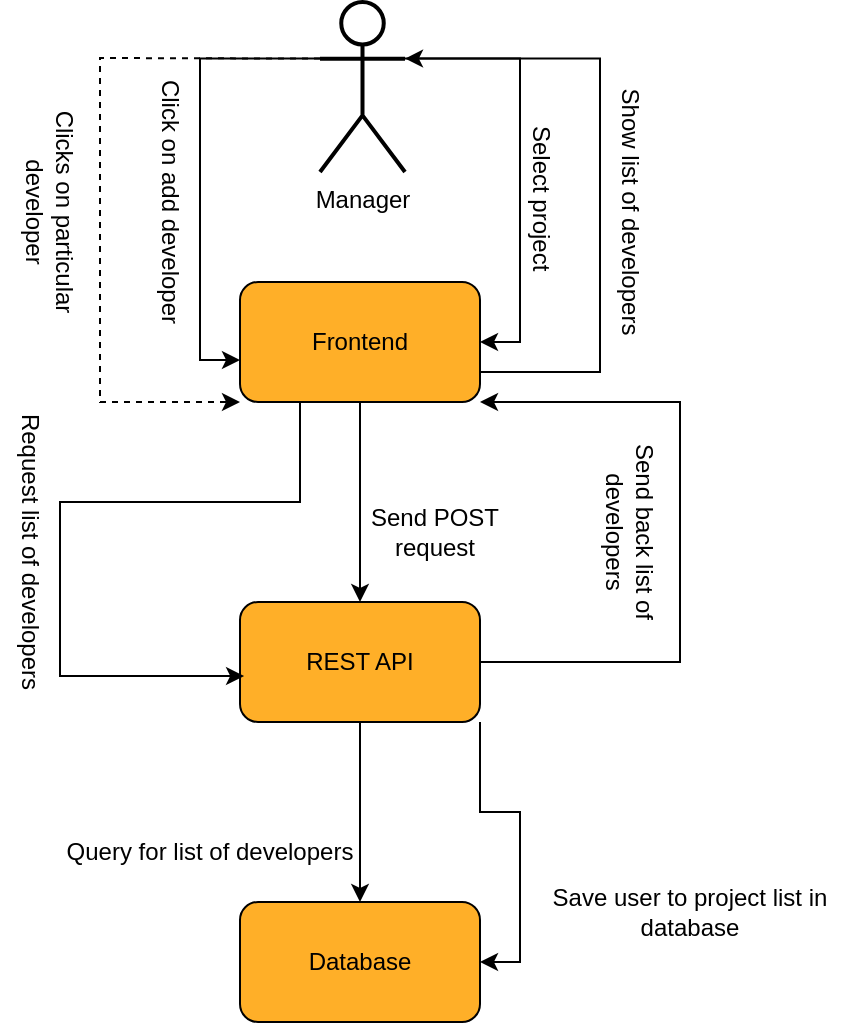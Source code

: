 <mxfile version="16.4.3" type="device"><diagram id="Atds_mXYW4xsBWith-Jp" name="Page-1"><mxGraphModel dx="630" dy="472" grid="1" gridSize="10" guides="1" tooltips="1" connect="1" arrows="1" fold="1" page="1" pageScale="1" pageWidth="850" pageHeight="1100" math="0" shadow="0"><root><mxCell id="0"/><mxCell id="1" parent="0"/><mxCell id="atQWX-M8YjNty-R5tyEd-12" value="" style="group;fontSize=12;" parent="1" vertex="1" connectable="0"><mxGeometry x="240" y="600" width="120" height="60" as="geometry"/></mxCell><mxCell id="atQWX-M8YjNty-R5tyEd-13" value="" style="rounded=1;whiteSpace=wrap;html=1;fillColor=#FFAF28;fontSize=12;" parent="atQWX-M8YjNty-R5tyEd-12" vertex="1"><mxGeometry width="120" height="60" as="geometry"/></mxCell><mxCell id="atQWX-M8YjNty-R5tyEd-14" value="&lt;font style=&quot;font-size: 12px;&quot;&gt;Frontend&lt;/font&gt;" style="text;html=1;strokeColor=none;fillColor=none;align=center;verticalAlign=middle;whiteSpace=wrap;rounded=0;fontSize=12;" parent="atQWX-M8YjNty-R5tyEd-12" vertex="1"><mxGeometry x="30" y="15" width="60" height="30" as="geometry"/></mxCell><mxCell id="atQWX-M8YjNty-R5tyEd-15" value="" style="group;fontSize=12;" parent="1" vertex="1" connectable="0"><mxGeometry x="240" y="760" width="120" height="60" as="geometry"/></mxCell><mxCell id="atQWX-M8YjNty-R5tyEd-16" value="" style="rounded=1;whiteSpace=wrap;html=1;fillColor=#FFAF28;fontSize=12;" parent="atQWX-M8YjNty-R5tyEd-15" vertex="1"><mxGeometry width="120" height="60" as="geometry"/></mxCell><mxCell id="atQWX-M8YjNty-R5tyEd-17" value="&lt;font style=&quot;font-size: 12px;&quot;&gt;REST API&lt;/font&gt;" style="text;html=1;strokeColor=none;fillColor=none;align=center;verticalAlign=middle;whiteSpace=wrap;rounded=0;fontSize=12;" parent="atQWX-M8YjNty-R5tyEd-15" vertex="1"><mxGeometry x="30" y="15" width="60" height="30" as="geometry"/></mxCell><mxCell id="zj9UsDtJBOaPfKUZhzdz-1" style="edgeStyle=orthogonalEdgeStyle;rounded=0;orthogonalLoop=1;jettySize=auto;html=1;exitX=1;exitY=0.333;exitDx=0;exitDy=0;exitPerimeter=0;" edge="1" parent="1" source="atQWX-M8YjNty-R5tyEd-19"><mxGeometry relative="1" as="geometry"><mxPoint x="360" y="630" as="targetPoint"/><Array as="points"><mxPoint x="380" y="488"/><mxPoint x="380" y="630"/></Array></mxGeometry></mxCell><mxCell id="zj9UsDtJBOaPfKUZhzdz-2" style="edgeStyle=orthogonalEdgeStyle;rounded=0;orthogonalLoop=1;jettySize=auto;html=1;exitX=0;exitY=0.333;exitDx=0;exitDy=0;exitPerimeter=0;entryX=0;entryY=0.65;entryDx=0;entryDy=0;entryPerimeter=0;" edge="1" parent="1" source="atQWX-M8YjNty-R5tyEd-19" target="atQWX-M8YjNty-R5tyEd-13"><mxGeometry relative="1" as="geometry"/></mxCell><mxCell id="atQWX-M8YjNty-R5tyEd-19" value="Manager" style="shape=umlActor;verticalLabelPosition=bottom;verticalAlign=top;html=1;outlineConnect=0;rounded=1;strokeWidth=2;fontSize=12;" parent="1" vertex="1"><mxGeometry x="280" y="460" width="42.5" height="85" as="geometry"/></mxCell><mxCell id="atQWX-M8YjNty-R5tyEd-22" value="" style="group;fontSize=12;" parent="1" vertex="1" connectable="0"><mxGeometry x="240" y="910" width="120" height="60" as="geometry"/></mxCell><mxCell id="atQWX-M8YjNty-R5tyEd-23" value="" style="rounded=1;whiteSpace=wrap;html=1;fillColor=#FFAF28;fontSize=12;" parent="atQWX-M8YjNty-R5tyEd-22" vertex="1"><mxGeometry width="120" height="60" as="geometry"/></mxCell><mxCell id="atQWX-M8YjNty-R5tyEd-24" value="&lt;font style=&quot;font-size: 12px&quot;&gt;Database&lt;/font&gt;" style="text;html=1;strokeColor=none;fillColor=none;align=center;verticalAlign=middle;whiteSpace=wrap;rounded=0;fontSize=12;" parent="atQWX-M8YjNty-R5tyEd-22" vertex="1"><mxGeometry x="30" y="15" width="60" height="30" as="geometry"/></mxCell><mxCell id="Rx7DOeq6tU4PqQZPAZNP-16" value="Click on add developer" style="text;html=1;strokeColor=none;fillColor=none;align=center;verticalAlign=middle;whiteSpace=wrap;rounded=0;rotation=90;" parent="1" vertex="1"><mxGeometry x="130" y="545" width="150" height="30" as="geometry"/></mxCell><mxCell id="Rx7DOeq6tU4PqQZPAZNP-18" value="Request list of developers" style="text;html=1;strokeColor=none;fillColor=none;align=center;verticalAlign=middle;whiteSpace=wrap;rounded=0;rotation=90;" parent="1" vertex="1"><mxGeometry x="60" y="720" width="150" height="30" as="geometry"/></mxCell><mxCell id="Rx7DOeq6tU4PqQZPAZNP-20" value="Query for list of developers" style="text;html=1;strokeColor=none;fillColor=none;align=center;verticalAlign=middle;whiteSpace=wrap;rounded=0;" parent="1" vertex="1"><mxGeometry x="150" y="870" width="150" height="30" as="geometry"/></mxCell><mxCell id="Rx7DOeq6tU4PqQZPAZNP-28" value="Clicks on particular developer" style="text;html=1;strokeColor=none;fillColor=none;align=center;verticalAlign=middle;whiteSpace=wrap;rounded=0;rotation=90;" parent="1" vertex="1"><mxGeometry x="70" y="550" width="150" height="30" as="geometry"/></mxCell><mxCell id="Rx7DOeq6tU4PqQZPAZNP-30" value="Send POST request" style="text;html=1;strokeColor=none;fillColor=none;align=center;verticalAlign=middle;whiteSpace=wrap;rounded=0;rotation=0;" parent="1" vertex="1"><mxGeometry x="290" y="720" width="95" height="10" as="geometry"/></mxCell><mxCell id="Rx7DOeq6tU4PqQZPAZNP-32" value="Save user to project list in database" style="text;html=1;strokeColor=none;fillColor=none;align=center;verticalAlign=middle;whiteSpace=wrap;rounded=0;" parent="1" vertex="1"><mxGeometry x="390" y="900" width="150" height="30" as="geometry"/></mxCell><mxCell id="zj9UsDtJBOaPfKUZhzdz-3" style="edgeStyle=orthogonalEdgeStyle;rounded=0;orthogonalLoop=1;jettySize=auto;html=1;exitX=1;exitY=0.75;exitDx=0;exitDy=0;entryX=1;entryY=0.333;entryDx=0;entryDy=0;entryPerimeter=0;" edge="1" parent="1" source="atQWX-M8YjNty-R5tyEd-13" target="atQWX-M8YjNty-R5tyEd-19"><mxGeometry relative="1" as="geometry"><Array as="points"><mxPoint x="420" y="645"/><mxPoint x="420" y="488"/></Array></mxGeometry></mxCell><mxCell id="Rx7DOeq6tU4PqQZPAZNP-27" value="" style="endArrow=classic;html=1;rounded=0;dashed=1;entryX=0;entryY=1;entryDx=0;entryDy=0;exitX=0;exitY=0.333;exitDx=0;exitDy=0;exitPerimeter=0;" parent="1" edge="1" target="atQWX-M8YjNty-R5tyEd-13" source="atQWX-M8YjNty-R5tyEd-19"><mxGeometry width="50" height="50" relative="1" as="geometry"><mxPoint x="380" y="774.5" as="sourcePoint"/><mxPoint x="550" y="774.5" as="targetPoint"/><Array as="points"><mxPoint x="170" y="488"/><mxPoint x="170" y="660"/></Array></mxGeometry></mxCell><mxCell id="Rx7DOeq6tU4PqQZPAZNP-26" value="Show list of developers" style="text;html=1;strokeColor=none;fillColor=none;align=center;verticalAlign=middle;whiteSpace=wrap;rounded=0;rotation=90;" parent="1" vertex="1"><mxGeometry x="360" y="550" width="150" height="30" as="geometry"/></mxCell><mxCell id="Rx7DOeq6tU4PqQZPAZNP-11" value="Select project" style="text;html=1;strokeColor=none;fillColor=none;align=center;verticalAlign=middle;whiteSpace=wrap;rounded=0;rotation=90;" parent="1" vertex="1"><mxGeometry x="310" y="542.5" width="160" height="31.66" as="geometry"/></mxCell><mxCell id="zj9UsDtJBOaPfKUZhzdz-8" style="edgeStyle=orthogonalEdgeStyle;rounded=0;orthogonalLoop=1;jettySize=auto;html=1;exitX=0.5;exitY=1;exitDx=0;exitDy=0;entryX=0.5;entryY=0;entryDx=0;entryDy=0;" edge="1" parent="1" source="atQWX-M8YjNty-R5tyEd-13" target="atQWX-M8YjNty-R5tyEd-16"><mxGeometry relative="1" as="geometry"/></mxCell><mxCell id="zj9UsDtJBOaPfKUZhzdz-9" style="edgeStyle=orthogonalEdgeStyle;rounded=0;orthogonalLoop=1;jettySize=auto;html=1;exitX=1;exitY=0.5;exitDx=0;exitDy=0;entryX=1;entryY=1;entryDx=0;entryDy=0;" edge="1" parent="1" source="atQWX-M8YjNty-R5tyEd-16" target="atQWX-M8YjNty-R5tyEd-13"><mxGeometry relative="1" as="geometry"><Array as="points"><mxPoint x="460" y="790"/><mxPoint x="460" y="660"/></Array></mxGeometry></mxCell><mxCell id="zj9UsDtJBOaPfKUZhzdz-10" style="edgeStyle=orthogonalEdgeStyle;rounded=0;orthogonalLoop=1;jettySize=auto;html=1;exitX=0.25;exitY=1;exitDx=0;exitDy=0;entryX=0.017;entryY=0.617;entryDx=0;entryDy=0;entryPerimeter=0;" edge="1" parent="1" source="atQWX-M8YjNty-R5tyEd-13" target="atQWX-M8YjNty-R5tyEd-16"><mxGeometry relative="1" as="geometry"><Array as="points"><mxPoint x="270" y="710"/><mxPoint x="150" y="710"/><mxPoint x="150" y="797"/></Array></mxGeometry></mxCell><mxCell id="zj9UsDtJBOaPfKUZhzdz-11" style="edgeStyle=orthogonalEdgeStyle;rounded=0;orthogonalLoop=1;jettySize=auto;html=1;exitX=0.5;exitY=1;exitDx=0;exitDy=0;entryX=0.5;entryY=0;entryDx=0;entryDy=0;" edge="1" parent="1" source="atQWX-M8YjNty-R5tyEd-16" target="atQWX-M8YjNty-R5tyEd-23"><mxGeometry relative="1" as="geometry"/></mxCell><mxCell id="zj9UsDtJBOaPfKUZhzdz-12" style="edgeStyle=orthogonalEdgeStyle;rounded=0;orthogonalLoop=1;jettySize=auto;html=1;exitX=1;exitY=1;exitDx=0;exitDy=0;entryX=1;entryY=0.5;entryDx=0;entryDy=0;" edge="1" parent="1" source="atQWX-M8YjNty-R5tyEd-16" target="atQWX-M8YjNty-R5tyEd-23"><mxGeometry relative="1" as="geometry"/></mxCell><mxCell id="Rx7DOeq6tU4PqQZPAZNP-23" value="Send back list of developers" style="text;html=1;strokeColor=none;fillColor=none;align=center;verticalAlign=middle;whiteSpace=wrap;rounded=0;rotation=90;" parent="1" vertex="1"><mxGeometry x="360" y="710" width="150" height="30" as="geometry"/></mxCell></root></mxGraphModel></diagram></mxfile>